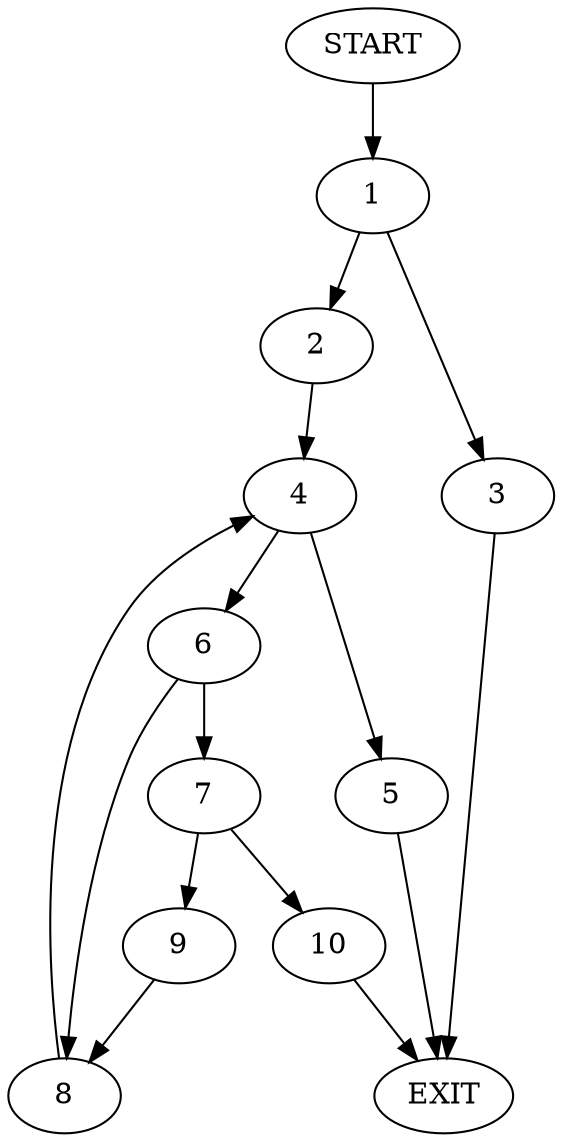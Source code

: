 digraph {
0 [label="START"]
11 [label="EXIT"]
0 -> 1
1 -> 2
1 -> 3
3 -> 11
2 -> 4
4 -> 5
4 -> 6
6 -> 7
6 -> 8
5 -> 11
7 -> 9
7 -> 10
8 -> 4
9 -> 8
10 -> 11
}
